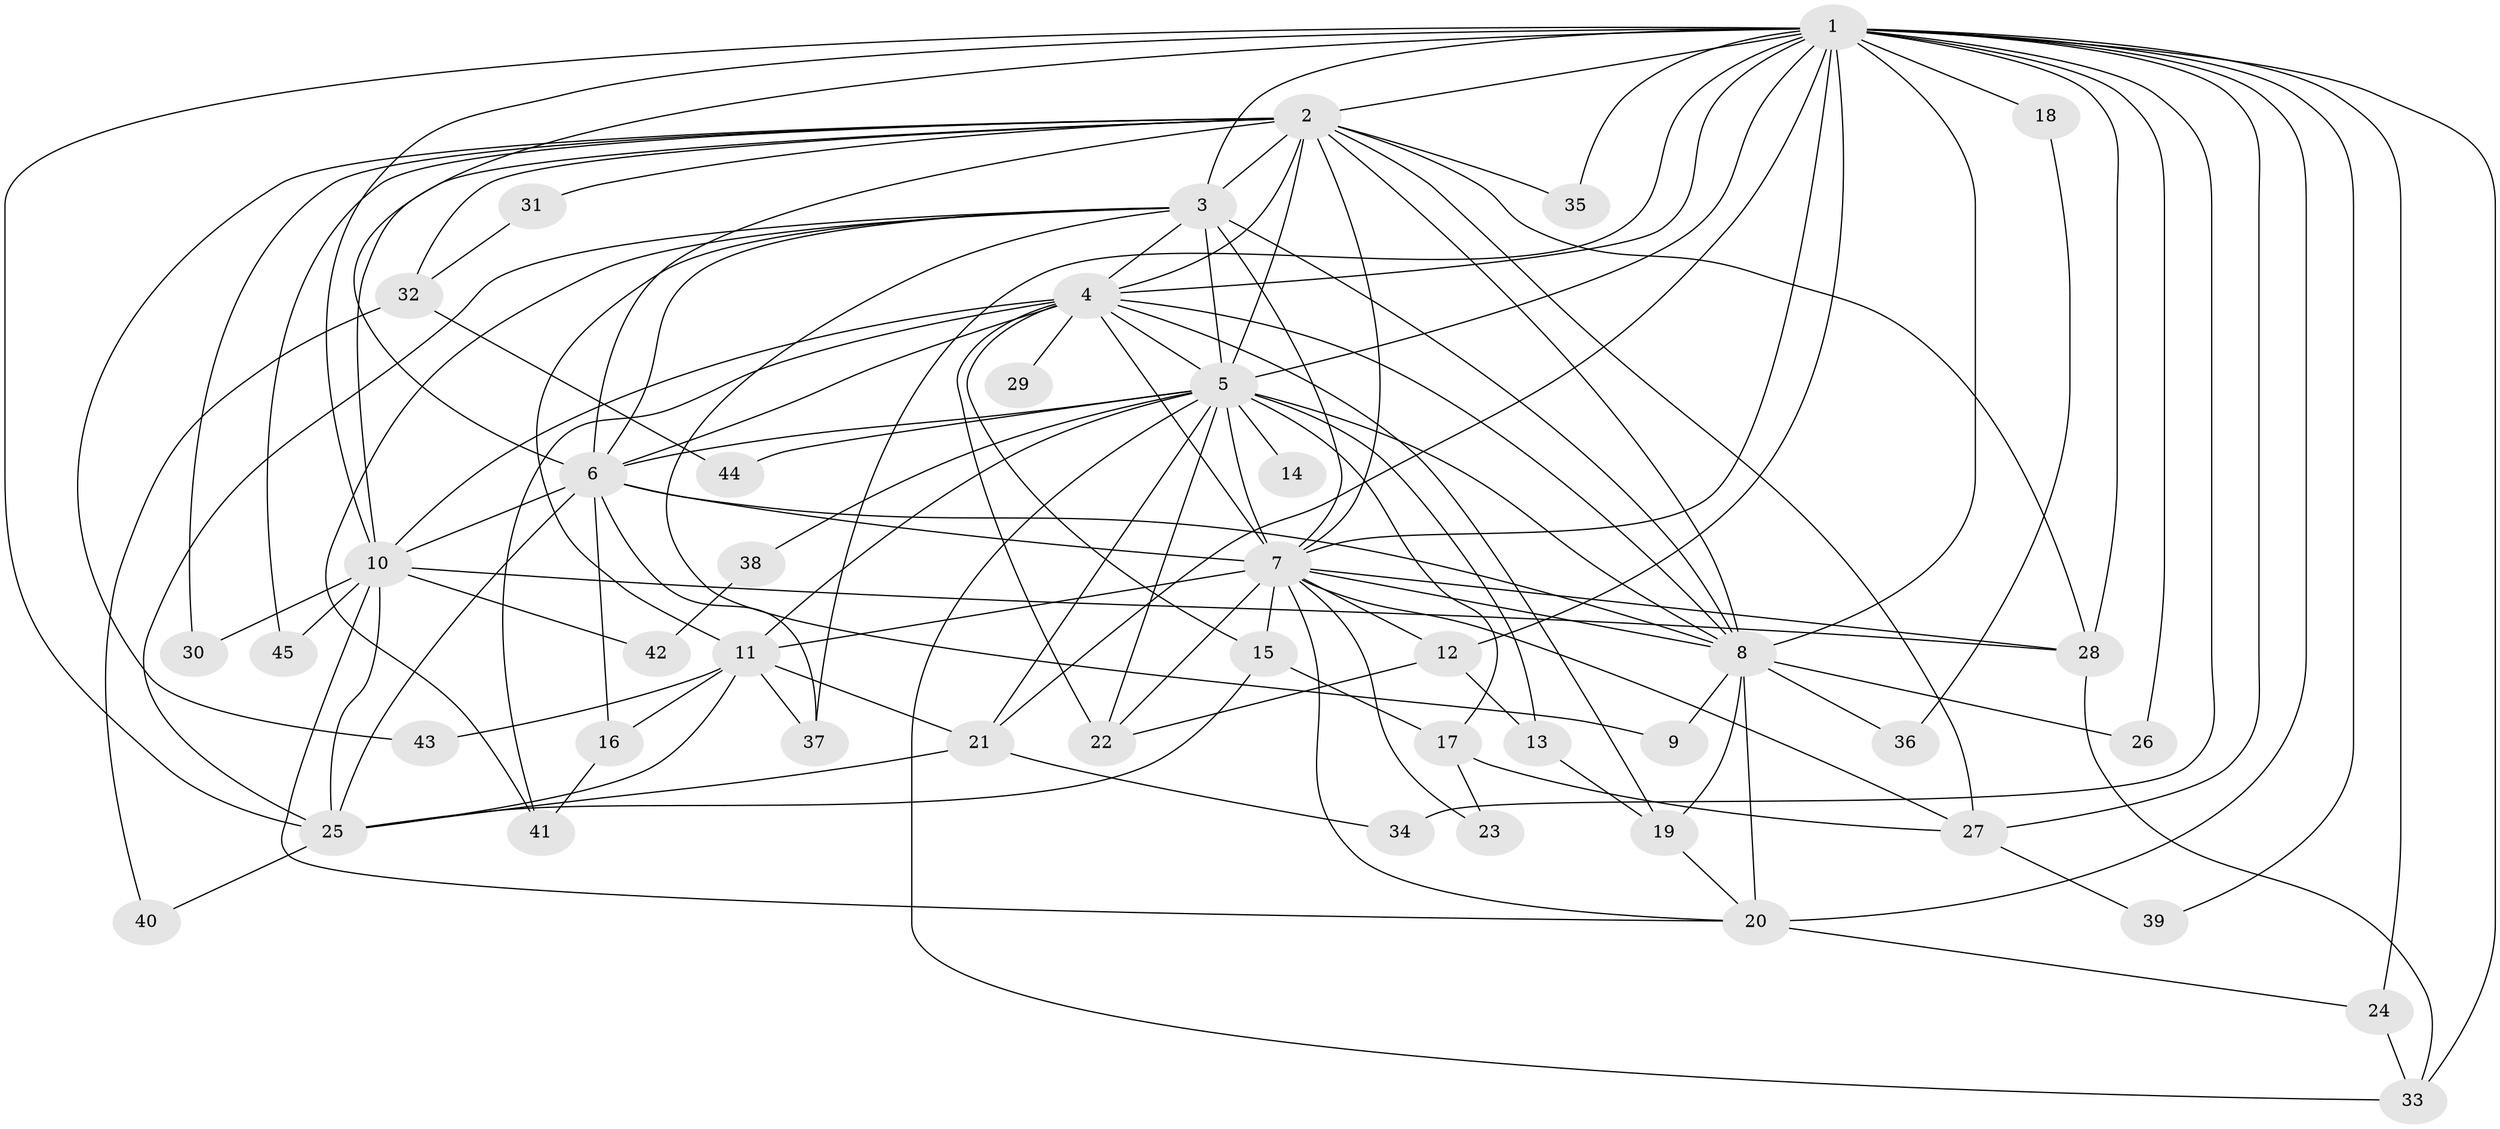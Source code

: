 // original degree distribution, {14: 0.011235955056179775, 21: 0.011235955056179775, 17: 0.02247191011235955, 18: 0.011235955056179775, 26: 0.011235955056179775, 19: 0.02247191011235955, 24: 0.011235955056179775, 16: 0.011235955056179775, 2: 0.5056179775280899, 3: 0.23595505617977527, 8: 0.011235955056179775, 5: 0.033707865168539325, 4: 0.0898876404494382, 7: 0.011235955056179775}
// Generated by graph-tools (version 1.1) at 2025/34/03/09/25 02:34:42]
// undirected, 45 vertices, 120 edges
graph export_dot {
graph [start="1"]
  node [color=gray90,style=filled];
  1;
  2;
  3;
  4;
  5;
  6;
  7;
  8;
  9;
  10;
  11;
  12;
  13;
  14;
  15;
  16;
  17;
  18;
  19;
  20;
  21;
  22;
  23;
  24;
  25;
  26;
  27;
  28;
  29;
  30;
  31;
  32;
  33;
  34;
  35;
  36;
  37;
  38;
  39;
  40;
  41;
  42;
  43;
  44;
  45;
  1 -- 2 [weight=2.0];
  1 -- 3 [weight=2.0];
  1 -- 4 [weight=2.0];
  1 -- 5 [weight=2.0];
  1 -- 6 [weight=2.0];
  1 -- 7 [weight=4.0];
  1 -- 8 [weight=2.0];
  1 -- 10 [weight=3.0];
  1 -- 12 [weight=2.0];
  1 -- 18 [weight=1.0];
  1 -- 20 [weight=1.0];
  1 -- 21 [weight=1.0];
  1 -- 24 [weight=2.0];
  1 -- 25 [weight=1.0];
  1 -- 26 [weight=1.0];
  1 -- 27 [weight=1.0];
  1 -- 28 [weight=1.0];
  1 -- 33 [weight=1.0];
  1 -- 34 [weight=1.0];
  1 -- 35 [weight=1.0];
  1 -- 37 [weight=1.0];
  1 -- 39 [weight=1.0];
  2 -- 3 [weight=2.0];
  2 -- 4 [weight=1.0];
  2 -- 5 [weight=2.0];
  2 -- 6 [weight=1.0];
  2 -- 7 [weight=2.0];
  2 -- 8 [weight=1.0];
  2 -- 10 [weight=1.0];
  2 -- 27 [weight=1.0];
  2 -- 28 [weight=1.0];
  2 -- 30 [weight=1.0];
  2 -- 31 [weight=1.0];
  2 -- 32 [weight=1.0];
  2 -- 35 [weight=1.0];
  2 -- 43 [weight=1.0];
  2 -- 45 [weight=1.0];
  3 -- 4 [weight=1.0];
  3 -- 5 [weight=1.0];
  3 -- 6 [weight=2.0];
  3 -- 7 [weight=3.0];
  3 -- 8 [weight=2.0];
  3 -- 9 [weight=1.0];
  3 -- 11 [weight=1.0];
  3 -- 25 [weight=1.0];
  3 -- 41 [weight=1.0];
  4 -- 5 [weight=1.0];
  4 -- 6 [weight=1.0];
  4 -- 7 [weight=3.0];
  4 -- 8 [weight=1.0];
  4 -- 10 [weight=2.0];
  4 -- 15 [weight=1.0];
  4 -- 19 [weight=1.0];
  4 -- 22 [weight=1.0];
  4 -- 29 [weight=1.0];
  4 -- 41 [weight=1.0];
  5 -- 6 [weight=1.0];
  5 -- 7 [weight=6.0];
  5 -- 8 [weight=3.0];
  5 -- 11 [weight=1.0];
  5 -- 13 [weight=1.0];
  5 -- 14 [weight=1.0];
  5 -- 17 [weight=1.0];
  5 -- 21 [weight=1.0];
  5 -- 22 [weight=1.0];
  5 -- 33 [weight=1.0];
  5 -- 38 [weight=1.0];
  5 -- 44 [weight=1.0];
  6 -- 7 [weight=3.0];
  6 -- 8 [weight=1.0];
  6 -- 10 [weight=9.0];
  6 -- 16 [weight=2.0];
  6 -- 25 [weight=1.0];
  6 -- 37 [weight=1.0];
  7 -- 8 [weight=2.0];
  7 -- 11 [weight=2.0];
  7 -- 12 [weight=1.0];
  7 -- 15 [weight=1.0];
  7 -- 20 [weight=1.0];
  7 -- 22 [weight=1.0];
  7 -- 23 [weight=1.0];
  7 -- 27 [weight=1.0];
  7 -- 28 [weight=1.0];
  8 -- 9 [weight=1.0];
  8 -- 19 [weight=1.0];
  8 -- 20 [weight=1.0];
  8 -- 26 [weight=1.0];
  8 -- 36 [weight=1.0];
  10 -- 20 [weight=1.0];
  10 -- 25 [weight=1.0];
  10 -- 28 [weight=1.0];
  10 -- 30 [weight=1.0];
  10 -- 42 [weight=1.0];
  10 -- 45 [weight=1.0];
  11 -- 16 [weight=1.0];
  11 -- 21 [weight=1.0];
  11 -- 25 [weight=1.0];
  11 -- 37 [weight=1.0];
  11 -- 43 [weight=1.0];
  12 -- 13 [weight=1.0];
  12 -- 22 [weight=1.0];
  13 -- 19 [weight=1.0];
  15 -- 17 [weight=1.0];
  15 -- 25 [weight=1.0];
  16 -- 41 [weight=1.0];
  17 -- 23 [weight=1.0];
  17 -- 27 [weight=1.0];
  18 -- 36 [weight=1.0];
  19 -- 20 [weight=1.0];
  20 -- 24 [weight=1.0];
  21 -- 25 [weight=1.0];
  21 -- 34 [weight=1.0];
  24 -- 33 [weight=1.0];
  25 -- 40 [weight=1.0];
  27 -- 39 [weight=1.0];
  28 -- 33 [weight=1.0];
  31 -- 32 [weight=1.0];
  32 -- 40 [weight=1.0];
  32 -- 44 [weight=1.0];
  38 -- 42 [weight=1.0];
}
